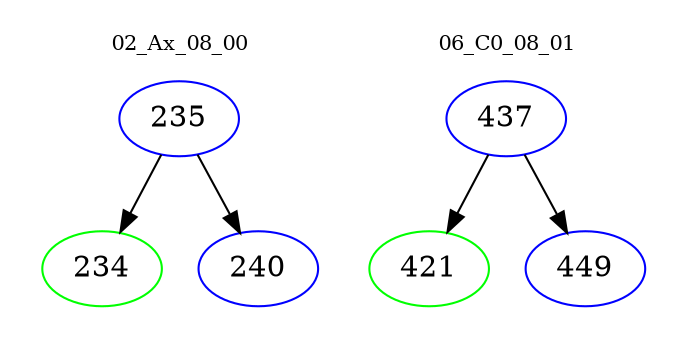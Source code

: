 digraph{
subgraph cluster_0 {
color = white
label = "02_Ax_08_00";
fontsize=10;
T0_235 [label="235", color="blue"]
T0_235 -> T0_234 [color="black"]
T0_234 [label="234", color="green"]
T0_235 -> T0_240 [color="black"]
T0_240 [label="240", color="blue"]
}
subgraph cluster_1 {
color = white
label = "06_C0_08_01";
fontsize=10;
T1_437 [label="437", color="blue"]
T1_437 -> T1_421 [color="black"]
T1_421 [label="421", color="green"]
T1_437 -> T1_449 [color="black"]
T1_449 [label="449", color="blue"]
}
}
